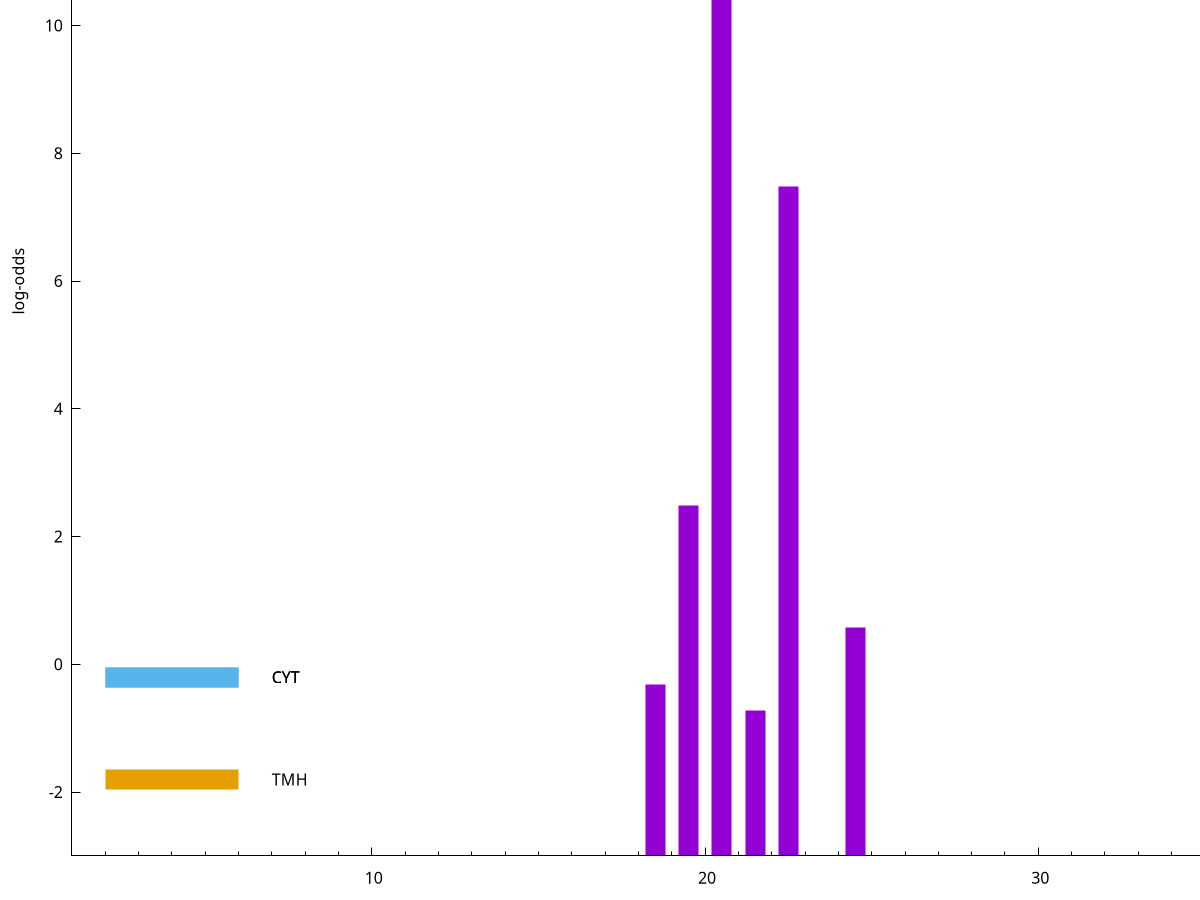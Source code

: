 set title "LipoP predictions for SRR3467249.gff"
set size 2., 1.4
set xrange [1:70] 
set mxtics 10
set yrange [-3:15]
set y2range [0:18]
set ylabel "log-odds"
set term postscript eps color solid "Helvetica" 30
set output "SRR3467249.gff98.eps"
set arrow from 2,11.0726 to 6,11.0726 nohead lt 1 lw 20
set label "SpI" at 7,11.0726
set arrow from 2,-0.200913 to 6,-0.200913 nohead lt 3 lw 20
set label "CYT" at 7,-0.200913
set arrow from 2,-0.200913 to 6,-0.200913 nohead lt 3 lw 20
set label "CYT" at 7,-0.200913
set arrow from 2,-1.80448 to 6,-1.80448 nohead lt 4 lw 20
set label "TMH" at 7,-1.80448
set arrow from 2,11.0726 to 6,11.0726 nohead lt 1 lw 20
set label "SpI" at 7,11.0726
# NOTE: The scores below are the log-odds scores with the threshold
# NOTE: subtracted (a hack to make gnuplot make the histogram all
# NOTE: look nice).
plot "-" axes x1y2 title "" with impulses lt 1 lw 20
20.500000 13.941700
22.500000 10.477540
19.500000 5.491360
24.500000 3.575965
18.500000 2.680849
21.500000 2.270514
e
exit
